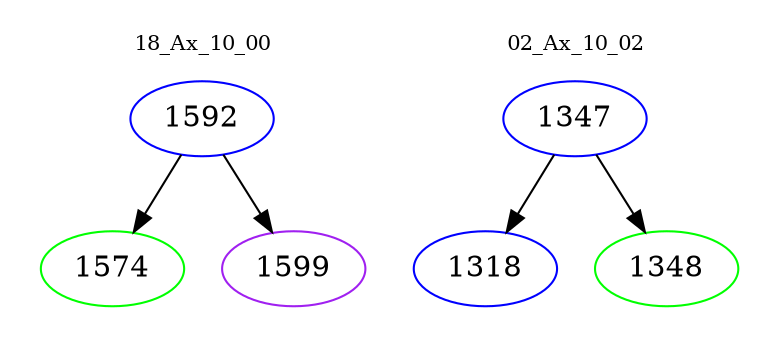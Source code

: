digraph{
subgraph cluster_0 {
color = white
label = "18_Ax_10_00";
fontsize=10;
T0_1592 [label="1592", color="blue"]
T0_1592 -> T0_1574 [color="black"]
T0_1574 [label="1574", color="green"]
T0_1592 -> T0_1599 [color="black"]
T0_1599 [label="1599", color="purple"]
}
subgraph cluster_1 {
color = white
label = "02_Ax_10_02";
fontsize=10;
T1_1347 [label="1347", color="blue"]
T1_1347 -> T1_1318 [color="black"]
T1_1318 [label="1318", color="blue"]
T1_1347 -> T1_1348 [color="black"]
T1_1348 [label="1348", color="green"]
}
}
